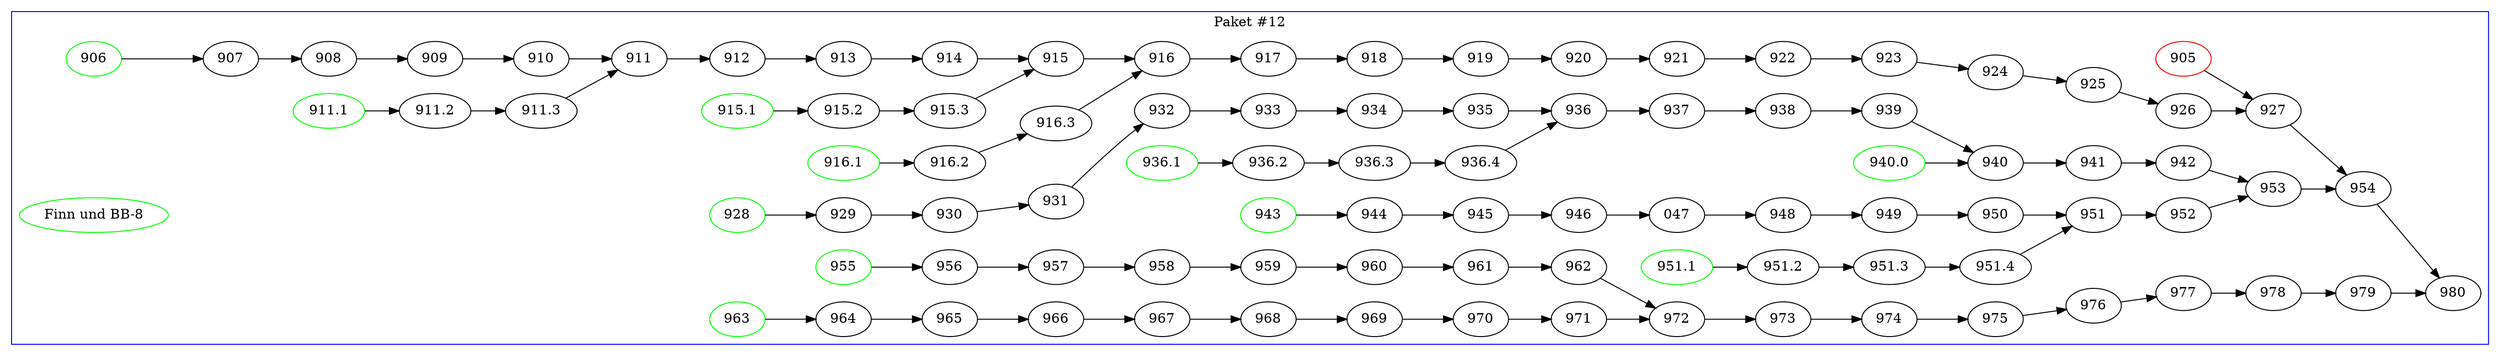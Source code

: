 digraph paket12 {
    rankdir=LR

905 [color=red];
906 [color=green];
911.1 [color=green];
915.1 [color=green];
916.1 [color=green];
928 [color=green];
936.1 [color=green];
940.0 [color=green];
943 [color=green];
951.1 [color=green];
955 [color=green];
963 [color=green];

    subgraph cluster_12 {
        label = "Paket #12"
        color = blue

        905 -> 927;
        "Finn und BB-8" [color=green];
        906 -> 907 -> 908 -> 909 -> 910 -> 911;
        911.1 -> 911.2 -> 911.3 -> 911 -> 912 -> 913 -> 914 -> 915;
        915.1 -> 915.2 -> 915.3 -> 915 -> 916;
        916.1 -> 916.2 -> 916.3 -> 916 -> 917 -> 918 -> 919 -> 920 -> 921 -> 922 -> 923 -> 924 -> 925 -> 926 -> 927 -> 954;

        928 -> 929 -> 930 -> 931 -> 932 -> 933 -> 934 -> 935 -> 936;
        936.1 -> 936.2 -> 936.3 -> 936.4 -> 936 -> 937 -> 938 -> 939 -> 940;
        940.0 -> 940 -> 941 -> 942 -> 953;
        943 -> 944 -> 945 -> 946 -> 047 -> 948 -> 949 -> 950 -> 951;
        951.1 -> 951.2 -> 951.3 -> 951.4 -> 951 -> 952 -> 953 -> 954 -> 980;

        955 -> 956 -> 957 -> 958 -> 959 -> 960 -> 961 -> 962 -> 972;
        963 -> 964 -> 965 -> 966 -> 967 -> 968 -> 969 -> 970 -> 971 -> 972 -> 973 -> 974 -> 975 -> 976 -> 977 -> 978 -> 979 -> 980;
    }

}
